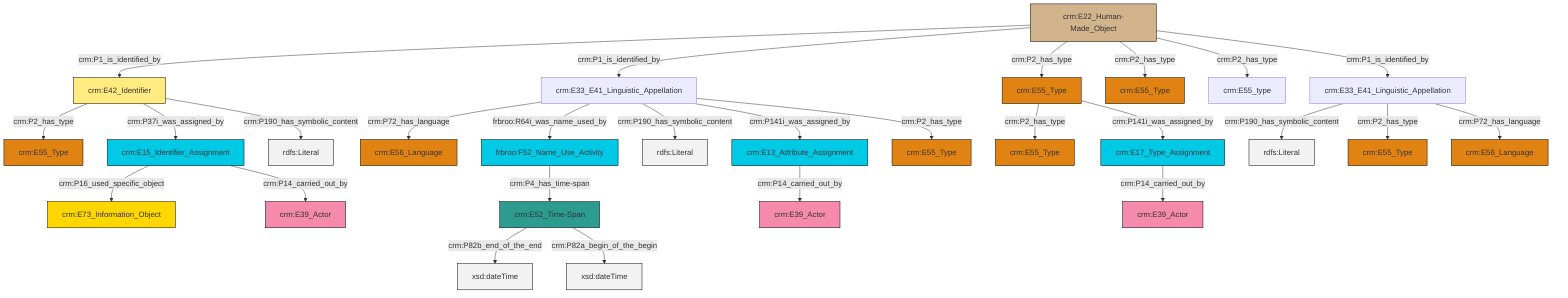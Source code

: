 graph TD
classDef Literal fill:#f2f2f2,stroke:#000000;
classDef CRM_Entity fill:#FFFFFF,stroke:#000000;
classDef Temporal_Entity fill:#00C9E6, stroke:#000000;
classDef Type fill:#E18312, stroke:#000000;
classDef Time-Span fill:#2C9C91, stroke:#000000;
classDef Appellation fill:#FFEB7F, stroke:#000000;
classDef Place fill:#008836, stroke:#000000;
classDef Persistent_Item fill:#B266B2, stroke:#000000;
classDef Conceptual_Object fill:#FFD700, stroke:#000000;
classDef Physical_Thing fill:#D2B48C, stroke:#000000;
classDef Actor fill:#f58aad, stroke:#000000;
classDef PC_Classes fill:#4ce600, stroke:#000000;
classDef Multi fill:#cccccc,stroke:#000000;

2["crm:E15_Identifier_Assignment"]:::Temporal_Entity -->|crm:P16_used_specific_object| 0["crm:E73_Information_Object"]:::Conceptual_Object
3["crm:E22_Human-Made_Object"]:::Physical_Thing -->|crm:P1_is_identified_by| 4["crm:E42_Identifier"]:::Appellation
5["crm:E33_E41_Linguistic_Appellation"]:::Default -->|crm:P72_has_language| 6["crm:E56_Language"]:::Type
5["crm:E33_E41_Linguistic_Appellation"]:::Default -->|frbroo:R64i_was_name_used_by| 7["frbroo:F52_Name_Use_Activity"]:::Temporal_Entity
8["crm:E33_E41_Linguistic_Appellation"]:::Default -->|crm:P190_has_symbolic_content| 9[rdfs:Literal]:::Literal
2["crm:E15_Identifier_Assignment"]:::Temporal_Entity -->|crm:P14_carried_out_by| 16["crm:E39_Actor"]:::Actor
4["crm:E42_Identifier"]:::Appellation -->|crm:P2_has_type| 10["crm:E55_Type"]:::Type
5["crm:E33_E41_Linguistic_Appellation"]:::Default -->|crm:P190_has_symbolic_content| 22[rdfs:Literal]:::Literal
7["frbroo:F52_Name_Use_Activity"]:::Temporal_Entity -->|crm:P4_has_time-span| 14["crm:E52_Time-Span"]:::Time-Span
3["crm:E22_Human-Made_Object"]:::Physical_Thing -->|crm:P1_is_identified_by| 5["crm:E33_E41_Linguistic_Appellation"]:::Default
4["crm:E42_Identifier"]:::Appellation -->|crm:P37i_was_assigned_by| 2["crm:E15_Identifier_Assignment"]:::Temporal_Entity
25["crm:E55_Type"]:::Type -->|crm:P2_has_type| 20["crm:E55_Type"]:::Type
5["crm:E33_E41_Linguistic_Appellation"]:::Default -->|crm:P141i_was_assigned_by| 26["crm:E13_Attribute_Assignment"]:::Temporal_Entity
3["crm:E22_Human-Made_Object"]:::Physical_Thing -->|crm:P2_has_type| 25["crm:E55_Type"]:::Type
18["crm:E17_Type_Assignment"]:::Temporal_Entity -->|crm:P14_carried_out_by| 29["crm:E39_Actor"]:::Actor
14["crm:E52_Time-Span"]:::Time-Span -->|crm:P82b_end_of_the_end| 30[xsd:dateTime]:::Literal
14["crm:E52_Time-Span"]:::Time-Span -->|crm:P82a_begin_of_the_begin| 31[xsd:dateTime]:::Literal
5["crm:E33_E41_Linguistic_Appellation"]:::Default -->|crm:P2_has_type| 23["crm:E55_Type"]:::Type
3["crm:E22_Human-Made_Object"]:::Physical_Thing -->|crm:P2_has_type| 35["crm:E55_Type"]:::Type
3["crm:E22_Human-Made_Object"]:::Physical_Thing -->|crm:P2_has_type| 33["crm:E55_type"]:::Default
25["crm:E55_Type"]:::Type -->|crm:P141i_was_assigned_by| 18["crm:E17_Type_Assignment"]:::Temporal_Entity
3["crm:E22_Human-Made_Object"]:::Physical_Thing -->|crm:P1_is_identified_by| 8["crm:E33_E41_Linguistic_Appellation"]:::Default
26["crm:E13_Attribute_Assignment"]:::Temporal_Entity -->|crm:P14_carried_out_by| 40["crm:E39_Actor"]:::Actor
4["crm:E42_Identifier"]:::Appellation -->|crm:P190_has_symbolic_content| 41[rdfs:Literal]:::Literal
8["crm:E33_E41_Linguistic_Appellation"]:::Default -->|crm:P2_has_type| 12["crm:E55_Type"]:::Type
8["crm:E33_E41_Linguistic_Appellation"]:::Default -->|crm:P72_has_language| 45["crm:E56_Language"]:::Type